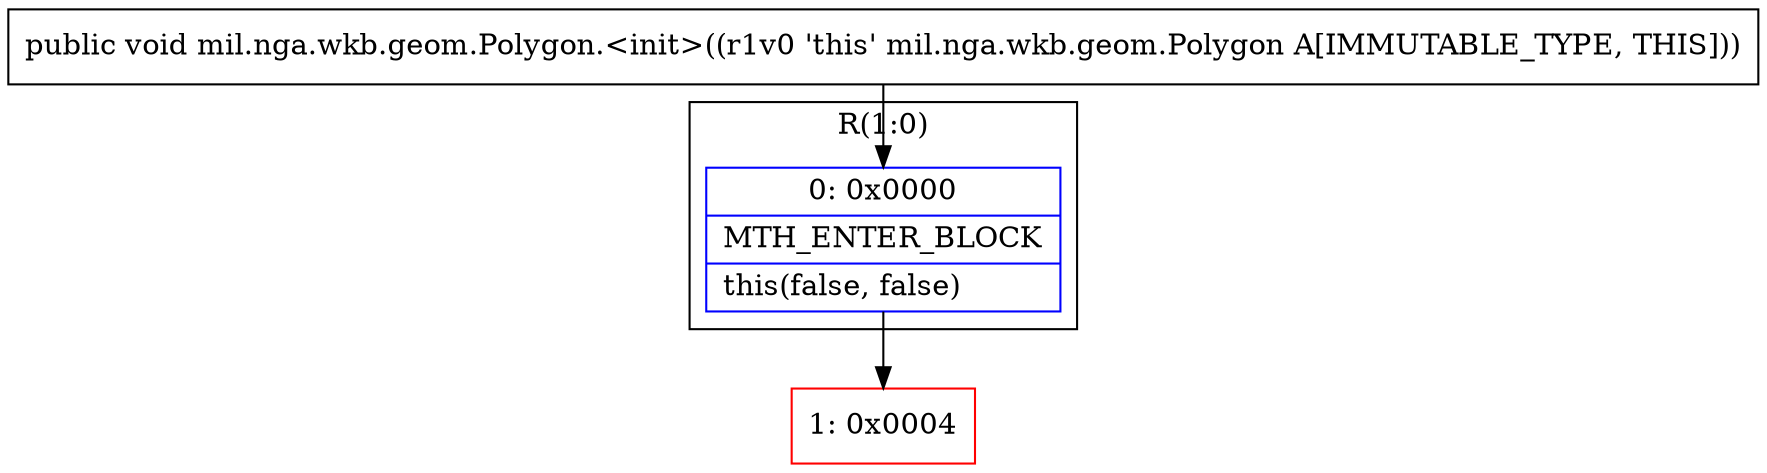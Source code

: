 digraph "CFG formil.nga.wkb.geom.Polygon.\<init\>()V" {
subgraph cluster_Region_443562895 {
label = "R(1:0)";
node [shape=record,color=blue];
Node_0 [shape=record,label="{0\:\ 0x0000|MTH_ENTER_BLOCK\l|this(false, false)\l}"];
}
Node_1 [shape=record,color=red,label="{1\:\ 0x0004}"];
MethodNode[shape=record,label="{public void mil.nga.wkb.geom.Polygon.\<init\>((r1v0 'this' mil.nga.wkb.geom.Polygon A[IMMUTABLE_TYPE, THIS])) }"];
MethodNode -> Node_0;
Node_0 -> Node_1;
}

